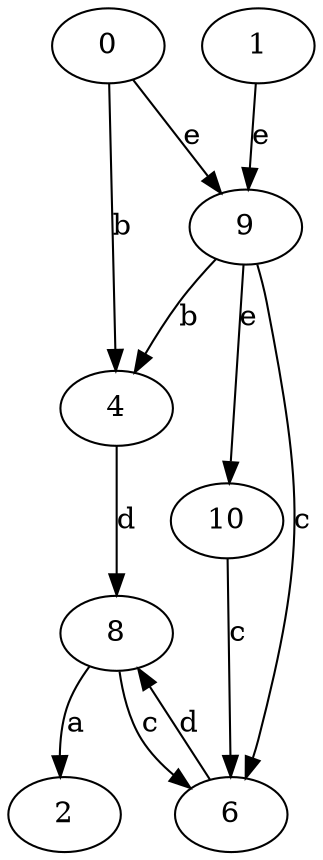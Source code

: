 strict digraph  {
0;
1;
2;
4;
6;
8;
9;
10;
0 -> 4  [label=b];
0 -> 9  [label=e];
1 -> 9  [label=e];
4 -> 8  [label=d];
6 -> 8  [label=d];
8 -> 2  [label=a];
8 -> 6  [label=c];
9 -> 4  [label=b];
9 -> 6  [label=c];
9 -> 10  [label=e];
10 -> 6  [label=c];
}
